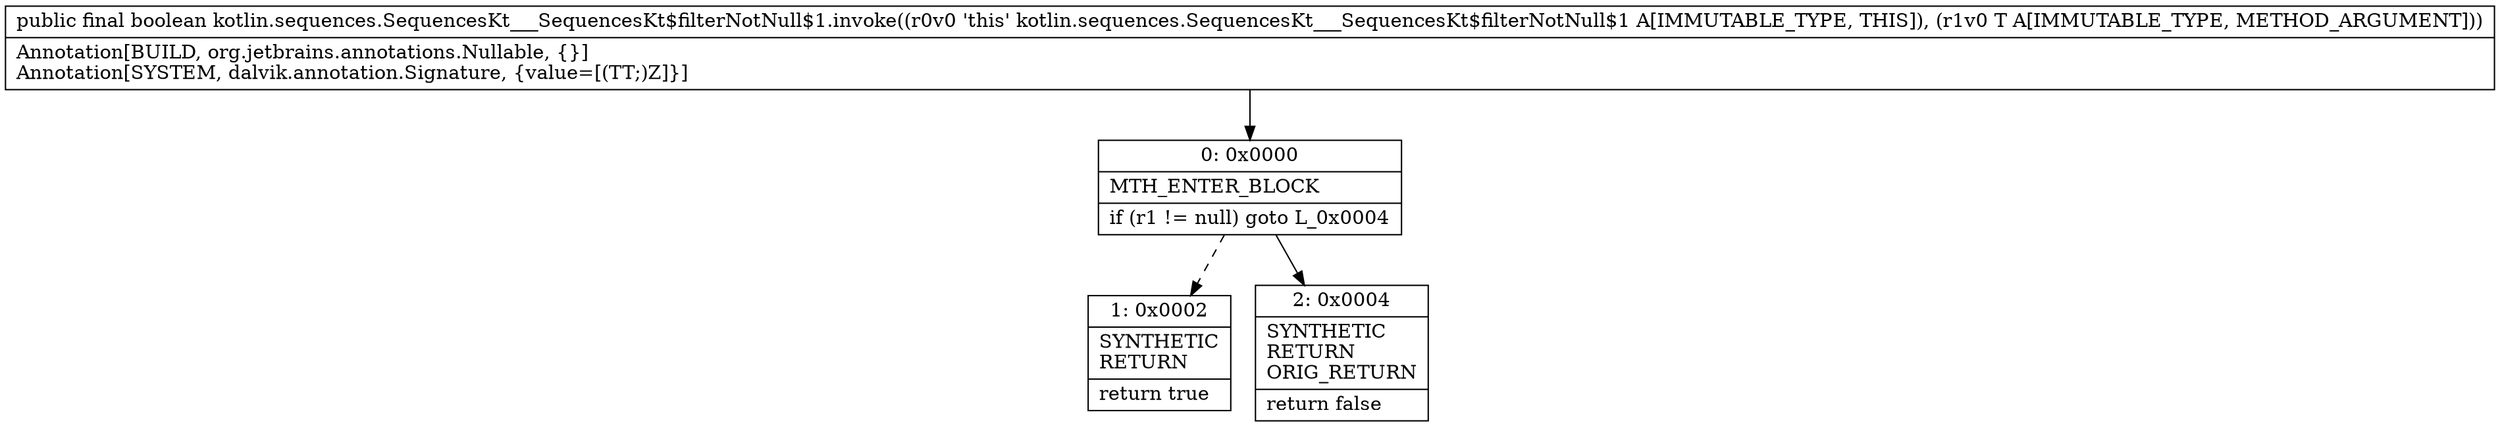digraph "CFG forkotlin.sequences.SequencesKt___SequencesKt$filterNotNull$1.invoke(Ljava\/lang\/Object;)Z" {
Node_0 [shape=record,label="{0\:\ 0x0000|MTH_ENTER_BLOCK\l|if (r1 != null) goto L_0x0004\l}"];
Node_1 [shape=record,label="{1\:\ 0x0002|SYNTHETIC\lRETURN\l|return true\l}"];
Node_2 [shape=record,label="{2\:\ 0x0004|SYNTHETIC\lRETURN\lORIG_RETURN\l|return false\l}"];
MethodNode[shape=record,label="{public final boolean kotlin.sequences.SequencesKt___SequencesKt$filterNotNull$1.invoke((r0v0 'this' kotlin.sequences.SequencesKt___SequencesKt$filterNotNull$1 A[IMMUTABLE_TYPE, THIS]), (r1v0 T A[IMMUTABLE_TYPE, METHOD_ARGUMENT]))  | Annotation[BUILD, org.jetbrains.annotations.Nullable, \{\}]\lAnnotation[SYSTEM, dalvik.annotation.Signature, \{value=[(TT;)Z]\}]\l}"];
MethodNode -> Node_0;
Node_0 -> Node_1[style=dashed];
Node_0 -> Node_2;
}

